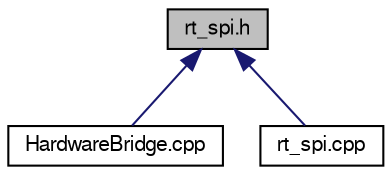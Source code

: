 digraph "rt_spi.h"
{
  edge [fontname="FreeSans",fontsize="10",labelfontname="FreeSans",labelfontsize="10"];
  node [fontname="FreeSans",fontsize="10",shape=record];
  Node1 [label="rt_spi.h",height=0.2,width=0.4,color="black", fillcolor="grey75", style="filled", fontcolor="black"];
  Node1 -> Node2 [dir="back",color="midnightblue",fontsize="10",style="solid",fontname="FreeSans"];
  Node2 [label="HardwareBridge.cpp",height=0.2,width=0.4,color="black", fillcolor="white", style="filled",URL="$d9/da0/_hardware_bridge_8cpp.html"];
  Node1 -> Node3 [dir="back",color="midnightblue",fontsize="10",style="solid",fontname="FreeSans"];
  Node3 [label="rt_spi.cpp",height=0.2,width=0.4,color="black", fillcolor="white", style="filled",URL="$d1/d62/rt__spi_8cpp.html"];
}
